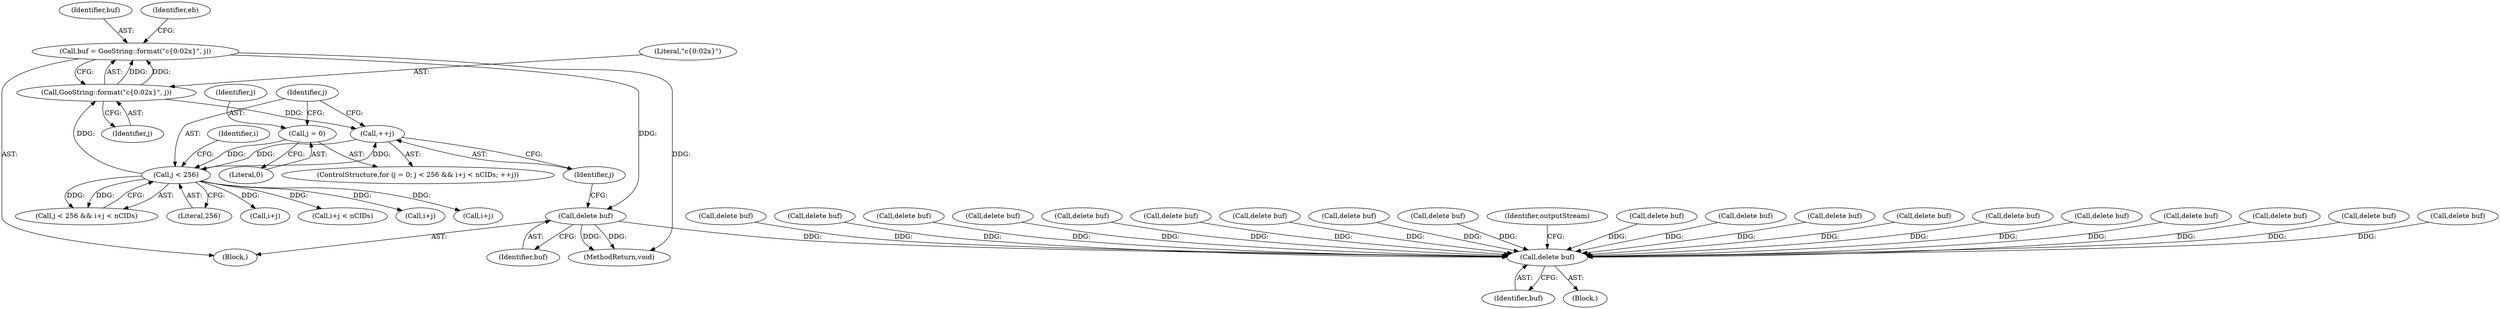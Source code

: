 digraph "0_poppler_da63c35549e8852a410946ab016a3f25ac701bdf@pointer" {
"1001237" [label="(Call,buf = GooString::format(\"c{0:02x}\", j))"];
"1001239" [label="(Call,GooString::format(\"c{0:02x}\", j))"];
"1001199" [label="(Call,j < 256)"];
"1001207" [label="(Call,++j)"];
"1001195" [label="(Call,j = 0)"];
"1001258" [label="(Call,delete buf)"];
"1000355" [label="(Call,delete buf)"];
"1001200" [label="(Identifier,j)"];
"1001237" [label="(Call,buf = GooString::format(\"c{0:02x}\", j))"];
"1001238" [label="(Identifier,buf)"];
"1000762" [label="(Call,delete buf)"];
"1001259" [label="(Identifier,buf)"];
"1000842" [label="(Call,delete buf)"];
"1001196" [label="(Identifier,j)"];
"1000658" [label="(Call,delete buf)"];
"1000912" [label="(Call,delete buf)"];
"1001214" [label="(Call,i+j)"];
"1000356" [label="(Identifier,buf)"];
"1001236" [label="(Block,)"];
"1000355" [label="(Call,delete buf)"];
"1000295" [label="(Block,)"];
"1001239" [label="(Call,GooString::format(\"c{0:02x}\", j))"];
"1001199" [label="(Call,j < 256)"];
"1001135" [label="(Call,delete buf)"];
"1001244" [label="(Identifier,eb)"];
"1001202" [label="(Call,i+j < nCIDs)"];
"1000529" [label="(Call,delete buf)"];
"1001194" [label="(ControlStructure,for (j = 0; j < 256 && i+j < nCIDs; ++j))"];
"1001197" [label="(Literal,0)"];
"1000497" [label="(Call,delete buf)"];
"1001111" [label="(Call,delete buf)"];
"1000814" [label="(Call,delete buf)"];
"1001203" [label="(Call,i+j)"];
"1000890" [label="(Call,delete buf)"];
"1001227" [label="(Call,i+j)"];
"1001198" [label="(Call,j < 256 && i+j < nCIDs)"];
"1001240" [label="(Literal,\"c{0:02x}\")"];
"1001087" [label="(Call,delete buf)"];
"1001195" [label="(Call,j = 0)"];
"1001201" [label="(Literal,256)"];
"1000934" [label="(Call,delete buf)"];
"1000477" [label="(Call,delete buf)"];
"1001207" [label="(Call,++j)"];
"1001204" [label="(Identifier,i)"];
"1000866" [label="(Call,delete buf)"];
"1000710" [label="(Call,delete buf)"];
"1000358" [label="(Identifier,outputStream)"];
"1000982" [label="(Call,delete buf)"];
"1001258" [label="(Call,delete buf)"];
"1000545" [label="(Call,delete buf)"];
"1001034" [label="(Call,delete buf)"];
"1001208" [label="(Identifier,j)"];
"1001241" [label="(Identifier,j)"];
"1001475" [label="(MethodReturn,void)"];
"1001063" [label="(Call,delete buf)"];
"1001237" -> "1001236"  [label="AST: "];
"1001237" -> "1001239"  [label="CFG: "];
"1001238" -> "1001237"  [label="AST: "];
"1001239" -> "1001237"  [label="AST: "];
"1001244" -> "1001237"  [label="CFG: "];
"1001237" -> "1001475"  [label="DDG: "];
"1001239" -> "1001237"  [label="DDG: "];
"1001239" -> "1001237"  [label="DDG: "];
"1001237" -> "1001258"  [label="DDG: "];
"1001239" -> "1001241"  [label="CFG: "];
"1001240" -> "1001239"  [label="AST: "];
"1001241" -> "1001239"  [label="AST: "];
"1001239" -> "1001207"  [label="DDG: "];
"1001199" -> "1001239"  [label="DDG: "];
"1001199" -> "1001198"  [label="AST: "];
"1001199" -> "1001201"  [label="CFG: "];
"1001200" -> "1001199"  [label="AST: "];
"1001201" -> "1001199"  [label="AST: "];
"1001204" -> "1001199"  [label="CFG: "];
"1001198" -> "1001199"  [label="CFG: "];
"1001199" -> "1001198"  [label="DDG: "];
"1001199" -> "1001198"  [label="DDG: "];
"1001207" -> "1001199"  [label="DDG: "];
"1001195" -> "1001199"  [label="DDG: "];
"1001199" -> "1001202"  [label="DDG: "];
"1001199" -> "1001203"  [label="DDG: "];
"1001199" -> "1001207"  [label="DDG: "];
"1001199" -> "1001214"  [label="DDG: "];
"1001199" -> "1001227"  [label="DDG: "];
"1001207" -> "1001194"  [label="AST: "];
"1001207" -> "1001208"  [label="CFG: "];
"1001208" -> "1001207"  [label="AST: "];
"1001200" -> "1001207"  [label="CFG: "];
"1001195" -> "1001194"  [label="AST: "];
"1001195" -> "1001197"  [label="CFG: "];
"1001196" -> "1001195"  [label="AST: "];
"1001197" -> "1001195"  [label="AST: "];
"1001200" -> "1001195"  [label="CFG: "];
"1001258" -> "1001236"  [label="AST: "];
"1001258" -> "1001259"  [label="CFG: "];
"1001259" -> "1001258"  [label="AST: "];
"1001208" -> "1001258"  [label="CFG: "];
"1001258" -> "1001475"  [label="DDG: "];
"1001258" -> "1001475"  [label="DDG: "];
"1001258" -> "1000355"  [label="DDG: "];
"1000355" -> "1000295"  [label="AST: "];
"1000355" -> "1000356"  [label="CFG: "];
"1000356" -> "1000355"  [label="AST: "];
"1000358" -> "1000355"  [label="CFG: "];
"1000934" -> "1000355"  [label="DDG: "];
"1000497" -> "1000355"  [label="DDG: "];
"1001087" -> "1000355"  [label="DDG: "];
"1000545" -> "1000355"  [label="DDG: "];
"1001034" -> "1000355"  [label="DDG: "];
"1001063" -> "1000355"  [label="DDG: "];
"1001135" -> "1000355"  [label="DDG: "];
"1000658" -> "1000355"  [label="DDG: "];
"1000477" -> "1000355"  [label="DDG: "];
"1000912" -> "1000355"  [label="DDG: "];
"1001111" -> "1000355"  [label="DDG: "];
"1000890" -> "1000355"  [label="DDG: "];
"1000866" -> "1000355"  [label="DDG: "];
"1000710" -> "1000355"  [label="DDG: "];
"1000842" -> "1000355"  [label="DDG: "];
"1000529" -> "1000355"  [label="DDG: "];
"1000814" -> "1000355"  [label="DDG: "];
"1000762" -> "1000355"  [label="DDG: "];
"1000982" -> "1000355"  [label="DDG: "];
}
